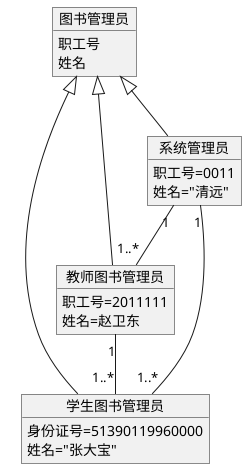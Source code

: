    @startuml
    object 图书管理员{
        职工号
        姓名
    }
    object 学生图书管理员{
        身份证号=51390119960000
        姓名="张大宝"
    }
    object 教师图书管理员{
        职工号=2011111
        姓名=赵卫东
    }
    object 系统管理员{
        职工号=0011
        姓名="清远"
    }
    图书管理员 <|-- 学生图书管理员
    图书管理员 <|-- 教师图书管理员
    图书管理员 <|-- 系统管理员
    系统管理员 "1"-- "1..*"学生图书管理员
    系统管理员 "1"-- "1..*"教师图书管理员
    教师图书管理员 "1"-- "1..*"学生图书管理员
    @enduml